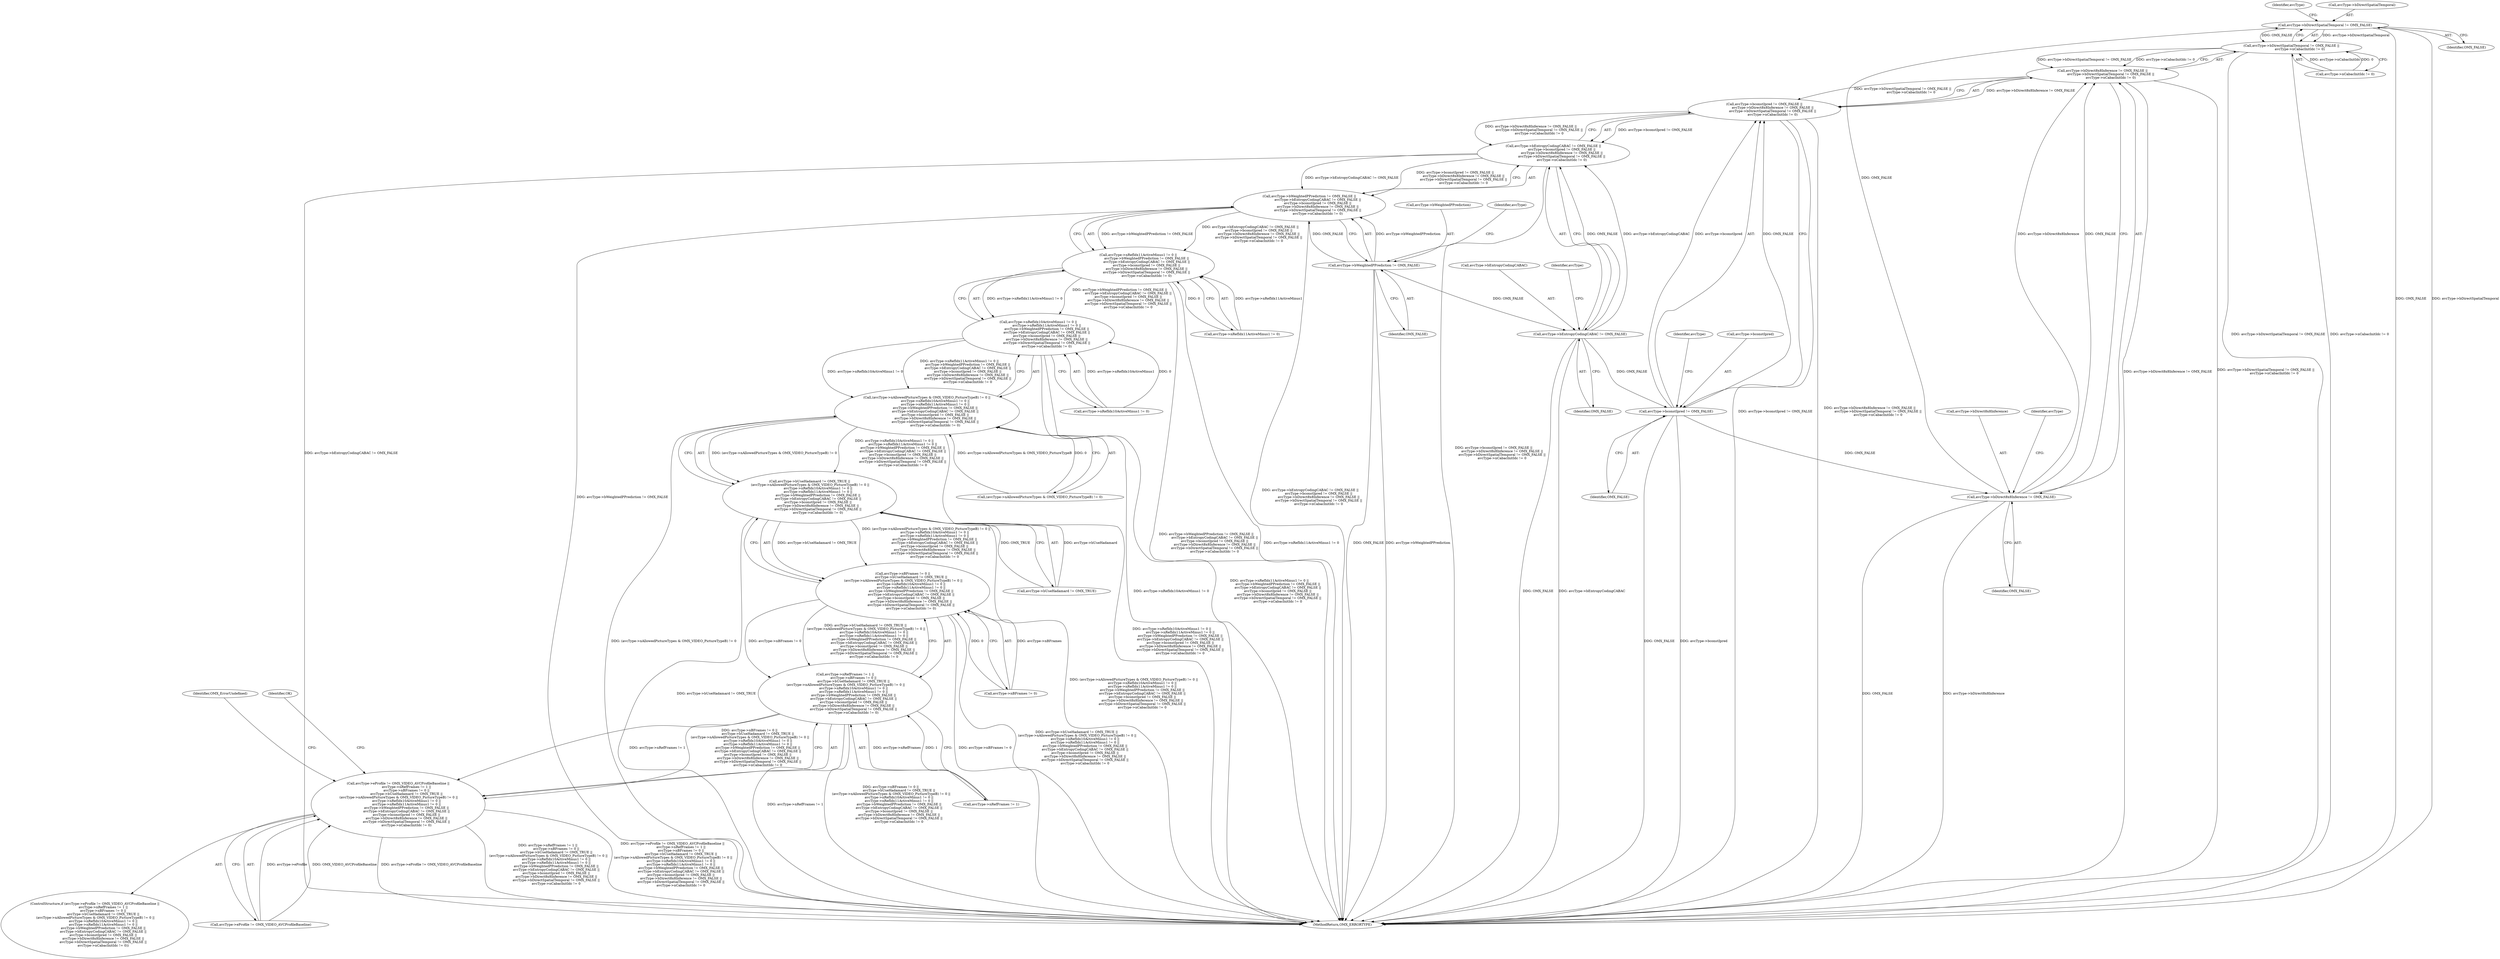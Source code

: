digraph "0_Android_295c883fe3105b19bcd0f9e07d54c6b589fc5bff_13@pointer" {
"1000242" [label="(Call,avcType->bDirectSpatialTemporal != OMX_FALSE)"];
"1000236" [label="(Call,avcType->bDirect8x8Inference != OMX_FALSE)"];
"1000230" [label="(Call,avcType->bconstIpred != OMX_FALSE)"];
"1000224" [label="(Call,avcType->bEntropyCodingCABAC != OMX_FALSE)"];
"1000218" [label="(Call,avcType->bWeightedPPrediction != OMX_FALSE)"];
"1000241" [label="(Call,avcType->bDirectSpatialTemporal != OMX_FALSE ||\n                avcType->nCabacInitIdc != 0)"];
"1000235" [label="(Call,avcType->bDirect8x8Inference != OMX_FALSE ||\n                avcType->bDirectSpatialTemporal != OMX_FALSE ||\n                avcType->nCabacInitIdc != 0)"];
"1000229" [label="(Call,avcType->bconstIpred != OMX_FALSE ||\n                avcType->bDirect8x8Inference != OMX_FALSE ||\n                avcType->bDirectSpatialTemporal != OMX_FALSE ||\n                avcType->nCabacInitIdc != 0)"];
"1000223" [label="(Call,avcType->bEntropyCodingCABAC != OMX_FALSE ||\n                avcType->bconstIpred != OMX_FALSE ||\n                avcType->bDirect8x8Inference != OMX_FALSE ||\n                avcType->bDirectSpatialTemporal != OMX_FALSE ||\n                avcType->nCabacInitIdc != 0)"];
"1000217" [label="(Call,avcType->bWeightedPPrediction != OMX_FALSE ||\n                avcType->bEntropyCodingCABAC != OMX_FALSE ||\n                avcType->bconstIpred != OMX_FALSE ||\n                avcType->bDirect8x8Inference != OMX_FALSE ||\n                avcType->bDirectSpatialTemporal != OMX_FALSE ||\n                avcType->nCabacInitIdc != 0)"];
"1000211" [label="(Call,avcType->nRefIdx11ActiveMinus1 != 0 ||\n                avcType->bWeightedPPrediction != OMX_FALSE ||\n                avcType->bEntropyCodingCABAC != OMX_FALSE ||\n                avcType->bconstIpred != OMX_FALSE ||\n                avcType->bDirect8x8Inference != OMX_FALSE ||\n                avcType->bDirectSpatialTemporal != OMX_FALSE ||\n                avcType->nCabacInitIdc != 0)"];
"1000205" [label="(Call,avcType->nRefIdx10ActiveMinus1 != 0 ||\n                avcType->nRefIdx11ActiveMinus1 != 0 ||\n                avcType->bWeightedPPrediction != OMX_FALSE ||\n                avcType->bEntropyCodingCABAC != OMX_FALSE ||\n                avcType->bconstIpred != OMX_FALSE ||\n                avcType->bDirect8x8Inference != OMX_FALSE ||\n                avcType->bDirectSpatialTemporal != OMX_FALSE ||\n                avcType->nCabacInitIdc != 0)"];
"1000197" [label="(Call,(avcType->nAllowedPictureTypes & OMX_VIDEO_PictureTypeB) != 0 ||\n                avcType->nRefIdx10ActiveMinus1 != 0 ||\n                avcType->nRefIdx11ActiveMinus1 != 0 ||\n                avcType->bWeightedPPrediction != OMX_FALSE ||\n                avcType->bEntropyCodingCABAC != OMX_FALSE ||\n                avcType->bconstIpred != OMX_FALSE ||\n                avcType->bDirect8x8Inference != OMX_FALSE ||\n                avcType->bDirectSpatialTemporal != OMX_FALSE ||\n                avcType->nCabacInitIdc != 0)"];
"1000191" [label="(Call,avcType->bUseHadamard != OMX_TRUE ||\n (avcType->nAllowedPictureTypes & OMX_VIDEO_PictureTypeB) != 0 ||\n                avcType->nRefIdx10ActiveMinus1 != 0 ||\n                avcType->nRefIdx11ActiveMinus1 != 0 ||\n                avcType->bWeightedPPrediction != OMX_FALSE ||\n                avcType->bEntropyCodingCABAC != OMX_FALSE ||\n                avcType->bconstIpred != OMX_FALSE ||\n                avcType->bDirect8x8Inference != OMX_FALSE ||\n                avcType->bDirectSpatialTemporal != OMX_FALSE ||\n                avcType->nCabacInitIdc != 0)"];
"1000185" [label="(Call,avcType->nBFrames != 0 ||\n                avcType->bUseHadamard != OMX_TRUE ||\n (avcType->nAllowedPictureTypes & OMX_VIDEO_PictureTypeB) != 0 ||\n                avcType->nRefIdx10ActiveMinus1 != 0 ||\n                avcType->nRefIdx11ActiveMinus1 != 0 ||\n                avcType->bWeightedPPrediction != OMX_FALSE ||\n                avcType->bEntropyCodingCABAC != OMX_FALSE ||\n                avcType->bconstIpred != OMX_FALSE ||\n                avcType->bDirect8x8Inference != OMX_FALSE ||\n                avcType->bDirectSpatialTemporal != OMX_FALSE ||\n                avcType->nCabacInitIdc != 0)"];
"1000179" [label="(Call,avcType->nRefFrames != 1 ||\n                avcType->nBFrames != 0 ||\n                avcType->bUseHadamard != OMX_TRUE ||\n (avcType->nAllowedPictureTypes & OMX_VIDEO_PictureTypeB) != 0 ||\n                avcType->nRefIdx10ActiveMinus1 != 0 ||\n                avcType->nRefIdx11ActiveMinus1 != 0 ||\n                avcType->bWeightedPPrediction != OMX_FALSE ||\n                avcType->bEntropyCodingCABAC != OMX_FALSE ||\n                avcType->bconstIpred != OMX_FALSE ||\n                avcType->bDirect8x8Inference != OMX_FALSE ||\n                avcType->bDirectSpatialTemporal != OMX_FALSE ||\n                avcType->nCabacInitIdc != 0)"];
"1000173" [label="(Call,avcType->eProfile != OMX_VIDEO_AVCProfileBaseline ||\n                avcType->nRefFrames != 1 ||\n                avcType->nBFrames != 0 ||\n                avcType->bUseHadamard != OMX_TRUE ||\n (avcType->nAllowedPictureTypes & OMX_VIDEO_PictureTypeB) != 0 ||\n                avcType->nRefIdx10ActiveMinus1 != 0 ||\n                avcType->nRefIdx11ActiveMinus1 != 0 ||\n                avcType->bWeightedPPrediction != OMX_FALSE ||\n                avcType->bEntropyCodingCABAC != OMX_FALSE ||\n                avcType->bconstIpred != OMX_FALSE ||\n                avcType->bDirect8x8Inference != OMX_FALSE ||\n                avcType->bDirectSpatialTemporal != OMX_FALSE ||\n                avcType->nCabacInitIdc != 0)"];
"1000205" [label="(Call,avcType->nRefIdx10ActiveMinus1 != 0 ||\n                avcType->nRefIdx11ActiveMinus1 != 0 ||\n                avcType->bWeightedPPrediction != OMX_FALSE ||\n                avcType->bEntropyCodingCABAC != OMX_FALSE ||\n                avcType->bconstIpred != OMX_FALSE ||\n                avcType->bDirect8x8Inference != OMX_FALSE ||\n                avcType->bDirectSpatialTemporal != OMX_FALSE ||\n                avcType->nCabacInitIdc != 0)"];
"1000228" [label="(Identifier,OMX_FALSE)"];
"1000246" [label="(Identifier,OMX_FALSE)"];
"1000254" [label="(Identifier,OMX_ErrorUndefined)"];
"1000274" [label="(MethodReturn,OMX_ERRORTYPE)"];
"1000217" [label="(Call,avcType->bWeightedPPrediction != OMX_FALSE ||\n                avcType->bEntropyCodingCABAC != OMX_FALSE ||\n                avcType->bconstIpred != OMX_FALSE ||\n                avcType->bDirect8x8Inference != OMX_FALSE ||\n                avcType->bDirectSpatialTemporal != OMX_FALSE ||\n                avcType->nCabacInitIdc != 0)"];
"1000234" [label="(Identifier,OMX_FALSE)"];
"1000185" [label="(Call,avcType->nBFrames != 0 ||\n                avcType->bUseHadamard != OMX_TRUE ||\n (avcType->nAllowedPictureTypes & OMX_VIDEO_PictureTypeB) != 0 ||\n                avcType->nRefIdx10ActiveMinus1 != 0 ||\n                avcType->nRefIdx11ActiveMinus1 != 0 ||\n                avcType->bWeightedPPrediction != OMX_FALSE ||\n                avcType->bEntropyCodingCABAC != OMX_FALSE ||\n                avcType->bconstIpred != OMX_FALSE ||\n                avcType->bDirect8x8Inference != OMX_FALSE ||\n                avcType->bDirectSpatialTemporal != OMX_FALSE ||\n                avcType->nCabacInitIdc != 0)"];
"1000229" [label="(Call,avcType->bconstIpred != OMX_FALSE ||\n                avcType->bDirect8x8Inference != OMX_FALSE ||\n                avcType->bDirectSpatialTemporal != OMX_FALSE ||\n                avcType->nCabacInitIdc != 0)"];
"1000249" [label="(Identifier,avcType)"];
"1000236" [label="(Call,avcType->bDirect8x8Inference != OMX_FALSE)"];
"1000179" [label="(Call,avcType->nRefFrames != 1 ||\n                avcType->nBFrames != 0 ||\n                avcType->bUseHadamard != OMX_TRUE ||\n (avcType->nAllowedPictureTypes & OMX_VIDEO_PictureTypeB) != 0 ||\n                avcType->nRefIdx10ActiveMinus1 != 0 ||\n                avcType->nRefIdx11ActiveMinus1 != 0 ||\n                avcType->bWeightedPPrediction != OMX_FALSE ||\n                avcType->bEntropyCodingCABAC != OMX_FALSE ||\n                avcType->bconstIpred != OMX_FALSE ||\n                avcType->bDirect8x8Inference != OMX_FALSE ||\n                avcType->bDirectSpatialTemporal != OMX_FALSE ||\n                avcType->nCabacInitIdc != 0)"];
"1000211" [label="(Call,avcType->nRefIdx11ActiveMinus1 != 0 ||\n                avcType->bWeightedPPrediction != OMX_FALSE ||\n                avcType->bEntropyCodingCABAC != OMX_FALSE ||\n                avcType->bconstIpred != OMX_FALSE ||\n                avcType->bDirect8x8Inference != OMX_FALSE ||\n                avcType->bDirectSpatialTemporal != OMX_FALSE ||\n                avcType->nCabacInitIdc != 0)"];
"1000224" [label="(Call,avcType->bEntropyCodingCABAC != OMX_FALSE)"];
"1000226" [label="(Identifier,avcType)"];
"1000218" [label="(Call,avcType->bWeightedPPrediction != OMX_FALSE)"];
"1000174" [label="(Call,avcType->eProfile != OMX_VIDEO_AVCProfileBaseline)"];
"1000206" [label="(Call,avcType->nRefIdx10ActiveMinus1 != 0)"];
"1000237" [label="(Call,avcType->bDirect8x8Inference)"];
"1000225" [label="(Call,avcType->bEntropyCodingCABAC)"];
"1000192" [label="(Call,avcType->bUseHadamard != OMX_TRUE)"];
"1000241" [label="(Call,avcType->bDirectSpatialTemporal != OMX_FALSE ||\n                avcType->nCabacInitIdc != 0)"];
"1000257" [label="(Identifier,OK)"];
"1000235" [label="(Call,avcType->bDirect8x8Inference != OMX_FALSE ||\n                avcType->bDirectSpatialTemporal != OMX_FALSE ||\n                avcType->nCabacInitIdc != 0)"];
"1000180" [label="(Call,avcType->nRefFrames != 1)"];
"1000240" [label="(Identifier,OMX_FALSE)"];
"1000219" [label="(Call,avcType->bWeightedPPrediction)"];
"1000244" [label="(Identifier,avcType)"];
"1000186" [label="(Call,avcType->nBFrames != 0)"];
"1000243" [label="(Call,avcType->bDirectSpatialTemporal)"];
"1000242" [label="(Call,avcType->bDirectSpatialTemporal != OMX_FALSE)"];
"1000232" [label="(Identifier,avcType)"];
"1000173" [label="(Call,avcType->eProfile != OMX_VIDEO_AVCProfileBaseline ||\n                avcType->nRefFrames != 1 ||\n                avcType->nBFrames != 0 ||\n                avcType->bUseHadamard != OMX_TRUE ||\n (avcType->nAllowedPictureTypes & OMX_VIDEO_PictureTypeB) != 0 ||\n                avcType->nRefIdx10ActiveMinus1 != 0 ||\n                avcType->nRefIdx11ActiveMinus1 != 0 ||\n                avcType->bWeightedPPrediction != OMX_FALSE ||\n                avcType->bEntropyCodingCABAC != OMX_FALSE ||\n                avcType->bconstIpred != OMX_FALSE ||\n                avcType->bDirect8x8Inference != OMX_FALSE ||\n                avcType->bDirectSpatialTemporal != OMX_FALSE ||\n                avcType->nCabacInitIdc != 0)"];
"1000238" [label="(Identifier,avcType)"];
"1000222" [label="(Identifier,OMX_FALSE)"];
"1000212" [label="(Call,avcType->nRefIdx11ActiveMinus1 != 0)"];
"1000231" [label="(Call,avcType->bconstIpred)"];
"1000198" [label="(Call,(avcType->nAllowedPictureTypes & OMX_VIDEO_PictureTypeB) != 0)"];
"1000230" [label="(Call,avcType->bconstIpred != OMX_FALSE)"];
"1000247" [label="(Call,avcType->nCabacInitIdc != 0)"];
"1000191" [label="(Call,avcType->bUseHadamard != OMX_TRUE ||\n (avcType->nAllowedPictureTypes & OMX_VIDEO_PictureTypeB) != 0 ||\n                avcType->nRefIdx10ActiveMinus1 != 0 ||\n                avcType->nRefIdx11ActiveMinus1 != 0 ||\n                avcType->bWeightedPPrediction != OMX_FALSE ||\n                avcType->bEntropyCodingCABAC != OMX_FALSE ||\n                avcType->bconstIpred != OMX_FALSE ||\n                avcType->bDirect8x8Inference != OMX_FALSE ||\n                avcType->bDirectSpatialTemporal != OMX_FALSE ||\n                avcType->nCabacInitIdc != 0)"];
"1000223" [label="(Call,avcType->bEntropyCodingCABAC != OMX_FALSE ||\n                avcType->bconstIpred != OMX_FALSE ||\n                avcType->bDirect8x8Inference != OMX_FALSE ||\n                avcType->bDirectSpatialTemporal != OMX_FALSE ||\n                avcType->nCabacInitIdc != 0)"];
"1000197" [label="(Call,(avcType->nAllowedPictureTypes & OMX_VIDEO_PictureTypeB) != 0 ||\n                avcType->nRefIdx10ActiveMinus1 != 0 ||\n                avcType->nRefIdx11ActiveMinus1 != 0 ||\n                avcType->bWeightedPPrediction != OMX_FALSE ||\n                avcType->bEntropyCodingCABAC != OMX_FALSE ||\n                avcType->bconstIpred != OMX_FALSE ||\n                avcType->bDirect8x8Inference != OMX_FALSE ||\n                avcType->bDirectSpatialTemporal != OMX_FALSE ||\n                avcType->nCabacInitIdc != 0)"];
"1000172" [label="(ControlStructure,if (avcType->eProfile != OMX_VIDEO_AVCProfileBaseline ||\n                avcType->nRefFrames != 1 ||\n                avcType->nBFrames != 0 ||\n                avcType->bUseHadamard != OMX_TRUE ||\n (avcType->nAllowedPictureTypes & OMX_VIDEO_PictureTypeB) != 0 ||\n                avcType->nRefIdx10ActiveMinus1 != 0 ||\n                avcType->nRefIdx11ActiveMinus1 != 0 ||\n                avcType->bWeightedPPrediction != OMX_FALSE ||\n                avcType->bEntropyCodingCABAC != OMX_FALSE ||\n                avcType->bconstIpred != OMX_FALSE ||\n                avcType->bDirect8x8Inference != OMX_FALSE ||\n                avcType->bDirectSpatialTemporal != OMX_FALSE ||\n                avcType->nCabacInitIdc != 0))"];
"1000242" -> "1000241"  [label="AST: "];
"1000242" -> "1000246"  [label="CFG: "];
"1000243" -> "1000242"  [label="AST: "];
"1000246" -> "1000242"  [label="AST: "];
"1000249" -> "1000242"  [label="CFG: "];
"1000241" -> "1000242"  [label="CFG: "];
"1000242" -> "1000274"  [label="DDG: OMX_FALSE"];
"1000242" -> "1000274"  [label="DDG: avcType->bDirectSpatialTemporal"];
"1000242" -> "1000241"  [label="DDG: avcType->bDirectSpatialTemporal"];
"1000242" -> "1000241"  [label="DDG: OMX_FALSE"];
"1000236" -> "1000242"  [label="DDG: OMX_FALSE"];
"1000236" -> "1000235"  [label="AST: "];
"1000236" -> "1000240"  [label="CFG: "];
"1000237" -> "1000236"  [label="AST: "];
"1000240" -> "1000236"  [label="AST: "];
"1000244" -> "1000236"  [label="CFG: "];
"1000235" -> "1000236"  [label="CFG: "];
"1000236" -> "1000274"  [label="DDG: avcType->bDirect8x8Inference"];
"1000236" -> "1000274"  [label="DDG: OMX_FALSE"];
"1000236" -> "1000235"  [label="DDG: avcType->bDirect8x8Inference"];
"1000236" -> "1000235"  [label="DDG: OMX_FALSE"];
"1000230" -> "1000236"  [label="DDG: OMX_FALSE"];
"1000230" -> "1000229"  [label="AST: "];
"1000230" -> "1000234"  [label="CFG: "];
"1000231" -> "1000230"  [label="AST: "];
"1000234" -> "1000230"  [label="AST: "];
"1000238" -> "1000230"  [label="CFG: "];
"1000229" -> "1000230"  [label="CFG: "];
"1000230" -> "1000274"  [label="DDG: avcType->bconstIpred"];
"1000230" -> "1000274"  [label="DDG: OMX_FALSE"];
"1000230" -> "1000229"  [label="DDG: avcType->bconstIpred"];
"1000230" -> "1000229"  [label="DDG: OMX_FALSE"];
"1000224" -> "1000230"  [label="DDG: OMX_FALSE"];
"1000224" -> "1000223"  [label="AST: "];
"1000224" -> "1000228"  [label="CFG: "];
"1000225" -> "1000224"  [label="AST: "];
"1000228" -> "1000224"  [label="AST: "];
"1000232" -> "1000224"  [label="CFG: "];
"1000223" -> "1000224"  [label="CFG: "];
"1000224" -> "1000274"  [label="DDG: avcType->bEntropyCodingCABAC"];
"1000224" -> "1000274"  [label="DDG: OMX_FALSE"];
"1000224" -> "1000223"  [label="DDG: avcType->bEntropyCodingCABAC"];
"1000224" -> "1000223"  [label="DDG: OMX_FALSE"];
"1000218" -> "1000224"  [label="DDG: OMX_FALSE"];
"1000218" -> "1000217"  [label="AST: "];
"1000218" -> "1000222"  [label="CFG: "];
"1000219" -> "1000218"  [label="AST: "];
"1000222" -> "1000218"  [label="AST: "];
"1000226" -> "1000218"  [label="CFG: "];
"1000217" -> "1000218"  [label="CFG: "];
"1000218" -> "1000274"  [label="DDG: avcType->bWeightedPPrediction"];
"1000218" -> "1000274"  [label="DDG: OMX_FALSE"];
"1000218" -> "1000217"  [label="DDG: avcType->bWeightedPPrediction"];
"1000218" -> "1000217"  [label="DDG: OMX_FALSE"];
"1000241" -> "1000235"  [label="AST: "];
"1000241" -> "1000247"  [label="CFG: "];
"1000247" -> "1000241"  [label="AST: "];
"1000235" -> "1000241"  [label="CFG: "];
"1000241" -> "1000274"  [label="DDG: avcType->bDirectSpatialTemporal != OMX_FALSE"];
"1000241" -> "1000274"  [label="DDG: avcType->nCabacInitIdc != 0"];
"1000241" -> "1000235"  [label="DDG: avcType->bDirectSpatialTemporal != OMX_FALSE"];
"1000241" -> "1000235"  [label="DDG: avcType->nCabacInitIdc != 0"];
"1000247" -> "1000241"  [label="DDG: avcType->nCabacInitIdc"];
"1000247" -> "1000241"  [label="DDG: 0"];
"1000235" -> "1000229"  [label="AST: "];
"1000229" -> "1000235"  [label="CFG: "];
"1000235" -> "1000274"  [label="DDG: avcType->bDirect8x8Inference != OMX_FALSE"];
"1000235" -> "1000274"  [label="DDG: avcType->bDirectSpatialTemporal != OMX_FALSE ||\n                avcType->nCabacInitIdc != 0"];
"1000235" -> "1000229"  [label="DDG: avcType->bDirect8x8Inference != OMX_FALSE"];
"1000235" -> "1000229"  [label="DDG: avcType->bDirectSpatialTemporal != OMX_FALSE ||\n                avcType->nCabacInitIdc != 0"];
"1000229" -> "1000223"  [label="AST: "];
"1000223" -> "1000229"  [label="CFG: "];
"1000229" -> "1000274"  [label="DDG: avcType->bDirect8x8Inference != OMX_FALSE ||\n                avcType->bDirectSpatialTemporal != OMX_FALSE ||\n                avcType->nCabacInitIdc != 0"];
"1000229" -> "1000274"  [label="DDG: avcType->bconstIpred != OMX_FALSE"];
"1000229" -> "1000223"  [label="DDG: avcType->bconstIpred != OMX_FALSE"];
"1000229" -> "1000223"  [label="DDG: avcType->bDirect8x8Inference != OMX_FALSE ||\n                avcType->bDirectSpatialTemporal != OMX_FALSE ||\n                avcType->nCabacInitIdc != 0"];
"1000223" -> "1000217"  [label="AST: "];
"1000217" -> "1000223"  [label="CFG: "];
"1000223" -> "1000274"  [label="DDG: avcType->bconstIpred != OMX_FALSE ||\n                avcType->bDirect8x8Inference != OMX_FALSE ||\n                avcType->bDirectSpatialTemporal != OMX_FALSE ||\n                avcType->nCabacInitIdc != 0"];
"1000223" -> "1000274"  [label="DDG: avcType->bEntropyCodingCABAC != OMX_FALSE"];
"1000223" -> "1000217"  [label="DDG: avcType->bEntropyCodingCABAC != OMX_FALSE"];
"1000223" -> "1000217"  [label="DDG: avcType->bconstIpred != OMX_FALSE ||\n                avcType->bDirect8x8Inference != OMX_FALSE ||\n                avcType->bDirectSpatialTemporal != OMX_FALSE ||\n                avcType->nCabacInitIdc != 0"];
"1000217" -> "1000211"  [label="AST: "];
"1000211" -> "1000217"  [label="CFG: "];
"1000217" -> "1000274"  [label="DDG: avcType->bEntropyCodingCABAC != OMX_FALSE ||\n                avcType->bconstIpred != OMX_FALSE ||\n                avcType->bDirect8x8Inference != OMX_FALSE ||\n                avcType->bDirectSpatialTemporal != OMX_FALSE ||\n                avcType->nCabacInitIdc != 0"];
"1000217" -> "1000274"  [label="DDG: avcType->bWeightedPPrediction != OMX_FALSE"];
"1000217" -> "1000211"  [label="DDG: avcType->bWeightedPPrediction != OMX_FALSE"];
"1000217" -> "1000211"  [label="DDG: avcType->bEntropyCodingCABAC != OMX_FALSE ||\n                avcType->bconstIpred != OMX_FALSE ||\n                avcType->bDirect8x8Inference != OMX_FALSE ||\n                avcType->bDirectSpatialTemporal != OMX_FALSE ||\n                avcType->nCabacInitIdc != 0"];
"1000211" -> "1000205"  [label="AST: "];
"1000211" -> "1000212"  [label="CFG: "];
"1000212" -> "1000211"  [label="AST: "];
"1000205" -> "1000211"  [label="CFG: "];
"1000211" -> "1000274"  [label="DDG: avcType->bWeightedPPrediction != OMX_FALSE ||\n                avcType->bEntropyCodingCABAC != OMX_FALSE ||\n                avcType->bconstIpred != OMX_FALSE ||\n                avcType->bDirect8x8Inference != OMX_FALSE ||\n                avcType->bDirectSpatialTemporal != OMX_FALSE ||\n                avcType->nCabacInitIdc != 0"];
"1000211" -> "1000274"  [label="DDG: avcType->nRefIdx11ActiveMinus1 != 0"];
"1000211" -> "1000205"  [label="DDG: avcType->nRefIdx11ActiveMinus1 != 0"];
"1000211" -> "1000205"  [label="DDG: avcType->bWeightedPPrediction != OMX_FALSE ||\n                avcType->bEntropyCodingCABAC != OMX_FALSE ||\n                avcType->bconstIpred != OMX_FALSE ||\n                avcType->bDirect8x8Inference != OMX_FALSE ||\n                avcType->bDirectSpatialTemporal != OMX_FALSE ||\n                avcType->nCabacInitIdc != 0"];
"1000212" -> "1000211"  [label="DDG: avcType->nRefIdx11ActiveMinus1"];
"1000212" -> "1000211"  [label="DDG: 0"];
"1000205" -> "1000197"  [label="AST: "];
"1000205" -> "1000206"  [label="CFG: "];
"1000206" -> "1000205"  [label="AST: "];
"1000197" -> "1000205"  [label="CFG: "];
"1000205" -> "1000274"  [label="DDG: avcType->nRefIdx10ActiveMinus1 != 0"];
"1000205" -> "1000274"  [label="DDG: avcType->nRefIdx11ActiveMinus1 != 0 ||\n                avcType->bWeightedPPrediction != OMX_FALSE ||\n                avcType->bEntropyCodingCABAC != OMX_FALSE ||\n                avcType->bconstIpred != OMX_FALSE ||\n                avcType->bDirect8x8Inference != OMX_FALSE ||\n                avcType->bDirectSpatialTemporal != OMX_FALSE ||\n                avcType->nCabacInitIdc != 0"];
"1000205" -> "1000197"  [label="DDG: avcType->nRefIdx10ActiveMinus1 != 0"];
"1000205" -> "1000197"  [label="DDG: avcType->nRefIdx11ActiveMinus1 != 0 ||\n                avcType->bWeightedPPrediction != OMX_FALSE ||\n                avcType->bEntropyCodingCABAC != OMX_FALSE ||\n                avcType->bconstIpred != OMX_FALSE ||\n                avcType->bDirect8x8Inference != OMX_FALSE ||\n                avcType->bDirectSpatialTemporal != OMX_FALSE ||\n                avcType->nCabacInitIdc != 0"];
"1000206" -> "1000205"  [label="DDG: avcType->nRefIdx10ActiveMinus1"];
"1000206" -> "1000205"  [label="DDG: 0"];
"1000197" -> "1000191"  [label="AST: "];
"1000197" -> "1000198"  [label="CFG: "];
"1000198" -> "1000197"  [label="AST: "];
"1000191" -> "1000197"  [label="CFG: "];
"1000197" -> "1000274"  [label="DDG: avcType->nRefIdx10ActiveMinus1 != 0 ||\n                avcType->nRefIdx11ActiveMinus1 != 0 ||\n                avcType->bWeightedPPrediction != OMX_FALSE ||\n                avcType->bEntropyCodingCABAC != OMX_FALSE ||\n                avcType->bconstIpred != OMX_FALSE ||\n                avcType->bDirect8x8Inference != OMX_FALSE ||\n                avcType->bDirectSpatialTemporal != OMX_FALSE ||\n                avcType->nCabacInitIdc != 0"];
"1000197" -> "1000274"  [label="DDG: (avcType->nAllowedPictureTypes & OMX_VIDEO_PictureTypeB) != 0"];
"1000197" -> "1000191"  [label="DDG: (avcType->nAllowedPictureTypes & OMX_VIDEO_PictureTypeB) != 0"];
"1000197" -> "1000191"  [label="DDG: avcType->nRefIdx10ActiveMinus1 != 0 ||\n                avcType->nRefIdx11ActiveMinus1 != 0 ||\n                avcType->bWeightedPPrediction != OMX_FALSE ||\n                avcType->bEntropyCodingCABAC != OMX_FALSE ||\n                avcType->bconstIpred != OMX_FALSE ||\n                avcType->bDirect8x8Inference != OMX_FALSE ||\n                avcType->bDirectSpatialTemporal != OMX_FALSE ||\n                avcType->nCabacInitIdc != 0"];
"1000198" -> "1000197"  [label="DDG: avcType->nAllowedPictureTypes & OMX_VIDEO_PictureTypeB"];
"1000198" -> "1000197"  [label="DDG: 0"];
"1000191" -> "1000185"  [label="AST: "];
"1000191" -> "1000192"  [label="CFG: "];
"1000192" -> "1000191"  [label="AST: "];
"1000185" -> "1000191"  [label="CFG: "];
"1000191" -> "1000274"  [label="DDG: (avcType->nAllowedPictureTypes & OMX_VIDEO_PictureTypeB) != 0 ||\n                avcType->nRefIdx10ActiveMinus1 != 0 ||\n                avcType->nRefIdx11ActiveMinus1 != 0 ||\n                avcType->bWeightedPPrediction != OMX_FALSE ||\n                avcType->bEntropyCodingCABAC != OMX_FALSE ||\n                avcType->bconstIpred != OMX_FALSE ||\n                avcType->bDirect8x8Inference != OMX_FALSE ||\n                avcType->bDirectSpatialTemporal != OMX_FALSE ||\n                avcType->nCabacInitIdc != 0"];
"1000191" -> "1000274"  [label="DDG: avcType->bUseHadamard != OMX_TRUE"];
"1000191" -> "1000185"  [label="DDG: avcType->bUseHadamard != OMX_TRUE"];
"1000191" -> "1000185"  [label="DDG: (avcType->nAllowedPictureTypes & OMX_VIDEO_PictureTypeB) != 0 ||\n                avcType->nRefIdx10ActiveMinus1 != 0 ||\n                avcType->nRefIdx11ActiveMinus1 != 0 ||\n                avcType->bWeightedPPrediction != OMX_FALSE ||\n                avcType->bEntropyCodingCABAC != OMX_FALSE ||\n                avcType->bconstIpred != OMX_FALSE ||\n                avcType->bDirect8x8Inference != OMX_FALSE ||\n                avcType->bDirectSpatialTemporal != OMX_FALSE ||\n                avcType->nCabacInitIdc != 0"];
"1000192" -> "1000191"  [label="DDG: avcType->bUseHadamard"];
"1000192" -> "1000191"  [label="DDG: OMX_TRUE"];
"1000185" -> "1000179"  [label="AST: "];
"1000185" -> "1000186"  [label="CFG: "];
"1000186" -> "1000185"  [label="AST: "];
"1000179" -> "1000185"  [label="CFG: "];
"1000185" -> "1000274"  [label="DDG: avcType->nBFrames != 0"];
"1000185" -> "1000274"  [label="DDG: avcType->bUseHadamard != OMX_TRUE ||\n (avcType->nAllowedPictureTypes & OMX_VIDEO_PictureTypeB) != 0 ||\n                avcType->nRefIdx10ActiveMinus1 != 0 ||\n                avcType->nRefIdx11ActiveMinus1 != 0 ||\n                avcType->bWeightedPPrediction != OMX_FALSE ||\n                avcType->bEntropyCodingCABAC != OMX_FALSE ||\n                avcType->bconstIpred != OMX_FALSE ||\n                avcType->bDirect8x8Inference != OMX_FALSE ||\n                avcType->bDirectSpatialTemporal != OMX_FALSE ||\n                avcType->nCabacInitIdc != 0"];
"1000185" -> "1000179"  [label="DDG: avcType->nBFrames != 0"];
"1000185" -> "1000179"  [label="DDG: avcType->bUseHadamard != OMX_TRUE ||\n (avcType->nAllowedPictureTypes & OMX_VIDEO_PictureTypeB) != 0 ||\n                avcType->nRefIdx10ActiveMinus1 != 0 ||\n                avcType->nRefIdx11ActiveMinus1 != 0 ||\n                avcType->bWeightedPPrediction != OMX_FALSE ||\n                avcType->bEntropyCodingCABAC != OMX_FALSE ||\n                avcType->bconstIpred != OMX_FALSE ||\n                avcType->bDirect8x8Inference != OMX_FALSE ||\n                avcType->bDirectSpatialTemporal != OMX_FALSE ||\n                avcType->nCabacInitIdc != 0"];
"1000186" -> "1000185"  [label="DDG: avcType->nBFrames"];
"1000186" -> "1000185"  [label="DDG: 0"];
"1000179" -> "1000173"  [label="AST: "];
"1000179" -> "1000180"  [label="CFG: "];
"1000180" -> "1000179"  [label="AST: "];
"1000173" -> "1000179"  [label="CFG: "];
"1000179" -> "1000274"  [label="DDG: avcType->nBFrames != 0 ||\n                avcType->bUseHadamard != OMX_TRUE ||\n (avcType->nAllowedPictureTypes & OMX_VIDEO_PictureTypeB) != 0 ||\n                avcType->nRefIdx10ActiveMinus1 != 0 ||\n                avcType->nRefIdx11ActiveMinus1 != 0 ||\n                avcType->bWeightedPPrediction != OMX_FALSE ||\n                avcType->bEntropyCodingCABAC != OMX_FALSE ||\n                avcType->bconstIpred != OMX_FALSE ||\n                avcType->bDirect8x8Inference != OMX_FALSE ||\n                avcType->bDirectSpatialTemporal != OMX_FALSE ||\n                avcType->nCabacInitIdc != 0"];
"1000179" -> "1000274"  [label="DDG: avcType->nRefFrames != 1"];
"1000179" -> "1000173"  [label="DDG: avcType->nRefFrames != 1"];
"1000179" -> "1000173"  [label="DDG: avcType->nBFrames != 0 ||\n                avcType->bUseHadamard != OMX_TRUE ||\n (avcType->nAllowedPictureTypes & OMX_VIDEO_PictureTypeB) != 0 ||\n                avcType->nRefIdx10ActiveMinus1 != 0 ||\n                avcType->nRefIdx11ActiveMinus1 != 0 ||\n                avcType->bWeightedPPrediction != OMX_FALSE ||\n                avcType->bEntropyCodingCABAC != OMX_FALSE ||\n                avcType->bconstIpred != OMX_FALSE ||\n                avcType->bDirect8x8Inference != OMX_FALSE ||\n                avcType->bDirectSpatialTemporal != OMX_FALSE ||\n                avcType->nCabacInitIdc != 0"];
"1000180" -> "1000179"  [label="DDG: avcType->nRefFrames"];
"1000180" -> "1000179"  [label="DDG: 1"];
"1000173" -> "1000172"  [label="AST: "];
"1000173" -> "1000174"  [label="CFG: "];
"1000174" -> "1000173"  [label="AST: "];
"1000254" -> "1000173"  [label="CFG: "];
"1000257" -> "1000173"  [label="CFG: "];
"1000173" -> "1000274"  [label="DDG: avcType->nRefFrames != 1 ||\n                avcType->nBFrames != 0 ||\n                avcType->bUseHadamard != OMX_TRUE ||\n (avcType->nAllowedPictureTypes & OMX_VIDEO_PictureTypeB) != 0 ||\n                avcType->nRefIdx10ActiveMinus1 != 0 ||\n                avcType->nRefIdx11ActiveMinus1 != 0 ||\n                avcType->bWeightedPPrediction != OMX_FALSE ||\n                avcType->bEntropyCodingCABAC != OMX_FALSE ||\n                avcType->bconstIpred != OMX_FALSE ||\n                avcType->bDirect8x8Inference != OMX_FALSE ||\n                avcType->bDirectSpatialTemporal != OMX_FALSE ||\n                avcType->nCabacInitIdc != 0"];
"1000173" -> "1000274"  [label="DDG: avcType->eProfile != OMX_VIDEO_AVCProfileBaseline ||\n                avcType->nRefFrames != 1 ||\n                avcType->nBFrames != 0 ||\n                avcType->bUseHadamard != OMX_TRUE ||\n (avcType->nAllowedPictureTypes & OMX_VIDEO_PictureTypeB) != 0 ||\n                avcType->nRefIdx10ActiveMinus1 != 0 ||\n                avcType->nRefIdx11ActiveMinus1 != 0 ||\n                avcType->bWeightedPPrediction != OMX_FALSE ||\n                avcType->bEntropyCodingCABAC != OMX_FALSE ||\n                avcType->bconstIpred != OMX_FALSE ||\n                avcType->bDirect8x8Inference != OMX_FALSE ||\n                avcType->bDirectSpatialTemporal != OMX_FALSE ||\n                avcType->nCabacInitIdc != 0"];
"1000173" -> "1000274"  [label="DDG: avcType->eProfile != OMX_VIDEO_AVCProfileBaseline"];
"1000174" -> "1000173"  [label="DDG: avcType->eProfile"];
"1000174" -> "1000173"  [label="DDG: OMX_VIDEO_AVCProfileBaseline"];
}
